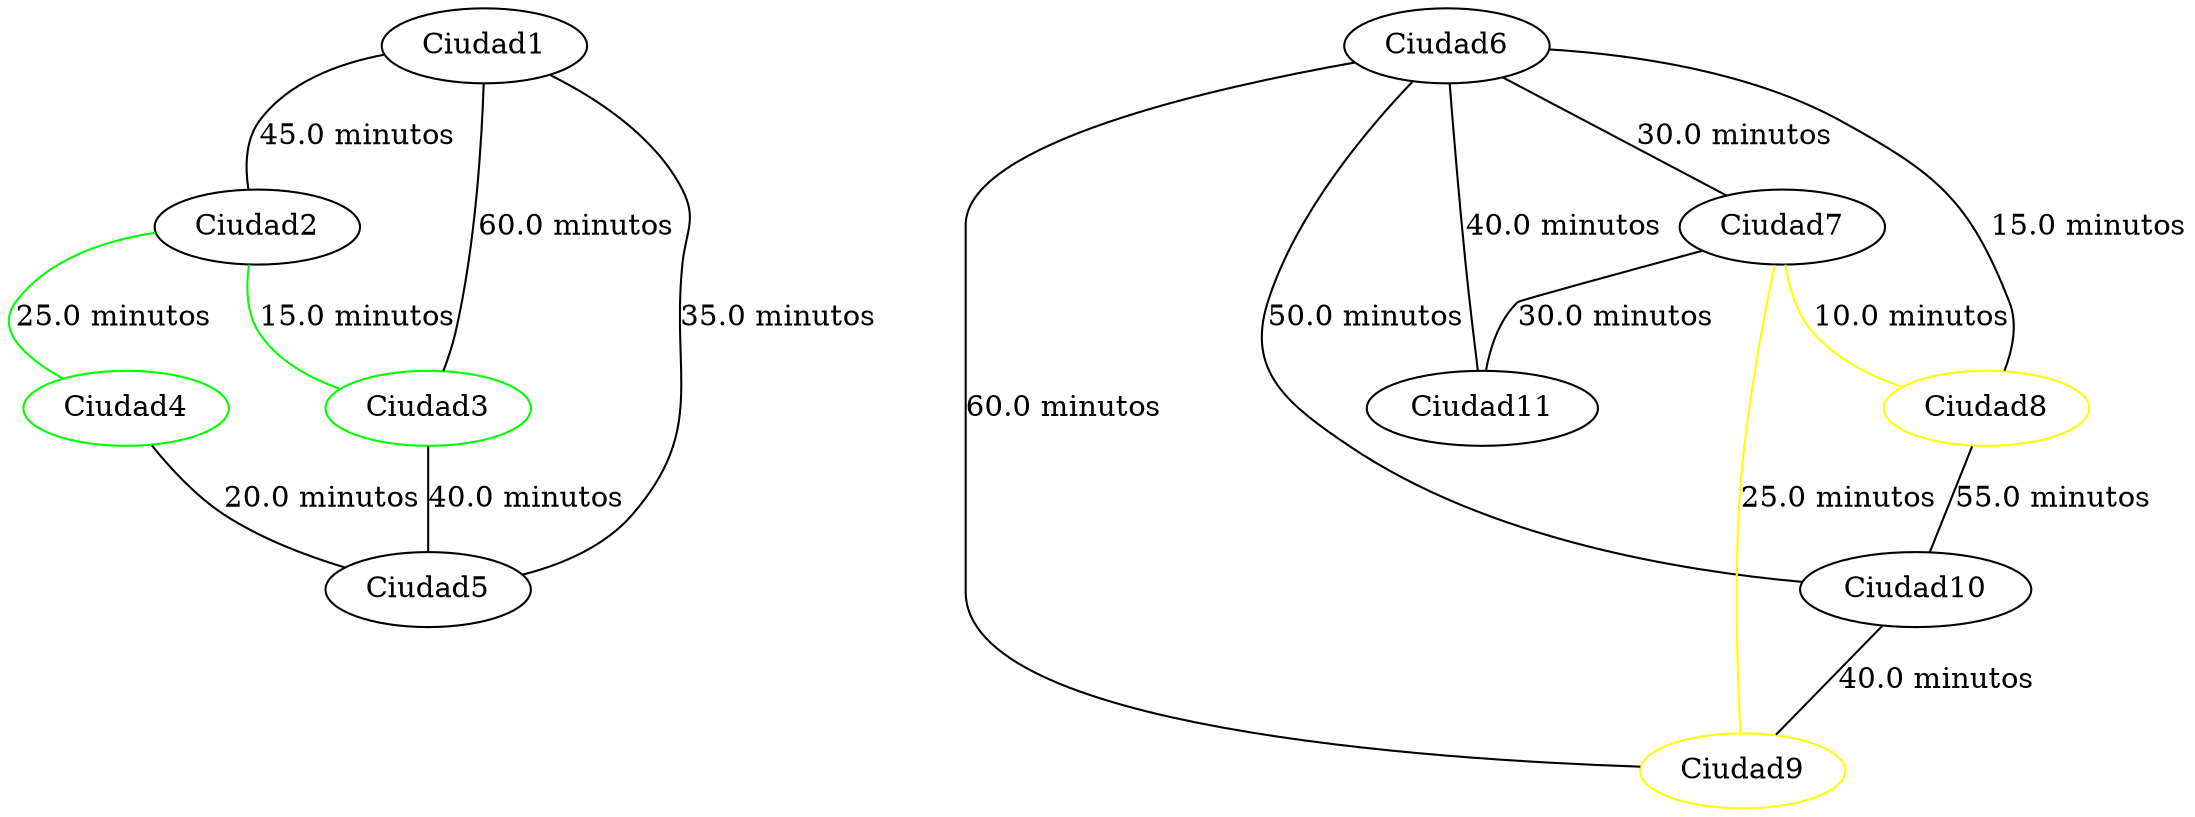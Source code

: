 strict graph G {
  1 [ color="black" label="Ciudad1" ];
  2 [ color="black" label="Ciudad2" ];
  3 [ color="green" label="Ciudad3" ];
  4 [ color="green" label="Ciudad4" ];
  5 [ color="black" label="Ciudad5" ];
  6 [ color="black" label="Ciudad6" ];
  7 [ color="black" label="Ciudad7" ];
  8 [ color="yellow" label="Ciudad8" ];
  9 [ color="yellow" label="Ciudad9" ];
  10 [ color="black" label="Ciudad10" ];
  11 [ color="black" label="Ciudad11" ];
  1 -- 2 [ color="black" label="45.0 minutos" ];
  2 -- 3 [ color="green" label="15.0 minutos" ];
  3 -- 5 [ color="black" label="40.0 minutos" ];
  2 -- 4 [ color="green" label="25.0 minutos" ];
  4 -- 5 [ color="black" label="20.0 minutos" ];
  1 -- 3 [ color="black" label="60.0 minutos" ];
  5 -- 1 [ color="black" label="35.0 minutos" ];
  6 -- 8 [ color="black" label="15.0 minutos" ];
  9 -- 6 [ color="black" label="60.0 minutos" ];
  8 -- 10 [ color="black" label="55.0 minutos" ];
  10 -- 9 [ color="black" label="40.0 minutos" ];
  6 -- 10 [ color="black" label="50.0 minutos" ];
  6 -- 7 [ color="black" label="30.0 minutos" ];
  7 -- 9 [ color="yellow" label="25.0 minutos" ];
  7 -- 11 [ color="black" label="30.0 minutos" ];
  11 -- 6 [ color="black" label="40.0 minutos" ];
  7 -- 8 [ color="yellow" label="10.0 minutos" ];
}
